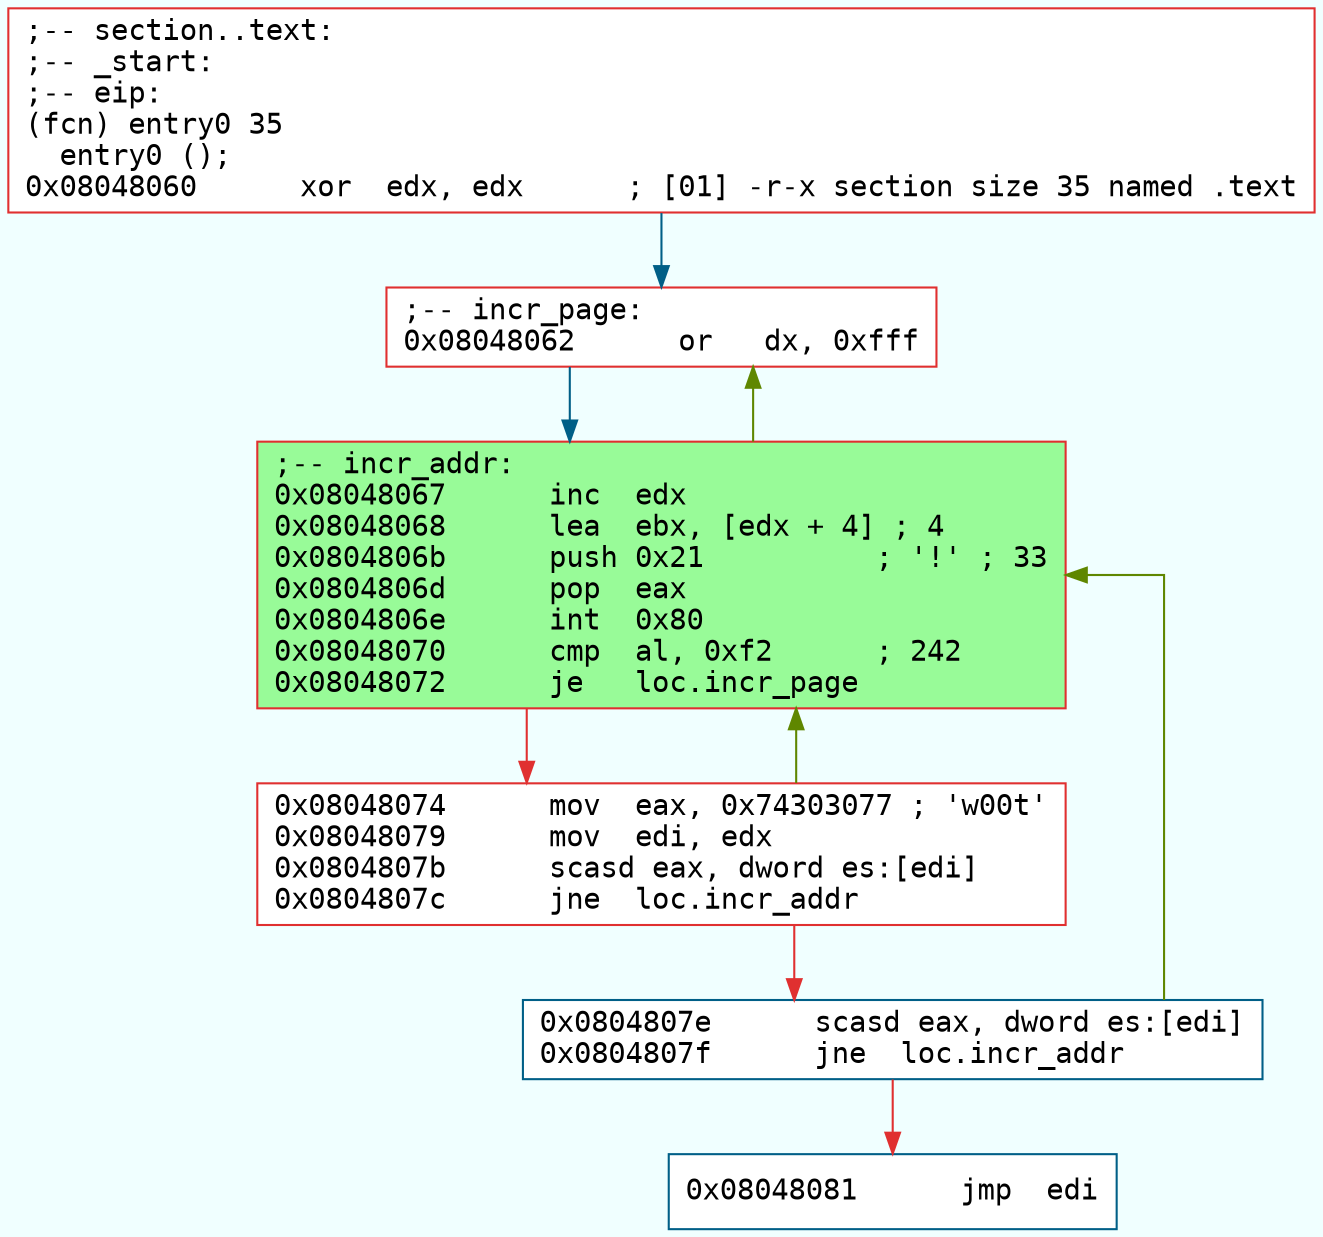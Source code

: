 digraph code {
	graph [bgcolor=azure fontsize=8 fontname="Courier" splines="ortho"];
	node [fillcolor=gray style=filled shape=box];
	edge [arrowhead="normal"];
	"0x08048060" -> "0x08048062" [color="#005f87"];
	"0x08048060" [URL="entry0/0x08048060", fillcolor="white",color="#e03030", fontname="Courier",label=";-- section..text:\l;-- _start:\l;-- eip:\l(fcn) entry0 35\l  entry0 ();\l0x08048060      xor  edx, edx      ; [01] -r-x section size 35 named .text\l"]
	"0x08048062" -> "0x08048067" [color="#005f87"];
	"0x08048062" [URL="entry0/0x08048062", fillcolor="white",color="#e03030", fontname="Courier",label=";-- incr_page:\l0x08048062      or   dx, 0xfff\l"]
	"0x08048067" -> "0x08048062" [color="#5f8700"];
	"0x08048067" -> "0x08048074" [color="#e03030"];
	"0x08048067" [URL="entry0/0x08048067", fillcolor="palegreen",color="#e03030", fontname="Courier",label=";-- incr_addr:\l0x08048067      inc  edx\l0x08048068      lea  ebx, [edx + 4] ; 4\l0x0804806b      push 0x21          ; '!' ; 33\l0x0804806d      pop  eax\l0x0804806e      int  0x80\l0x08048070      cmp  al, 0xf2      ; 242\l0x08048072      je   loc.incr_page\l"]
	"0x08048074" -> "0x08048067" [color="#5f8700"];
	"0x08048074" -> "0x0804807e" [color="#e03030"];
	"0x08048074" [URL="entry0/0x08048074", fillcolor="white",color="#e03030", fontname="Courier",label="0x08048074      mov  eax, 0x74303077 ; 'w00t'\l0x08048079      mov  edi, edx\l0x0804807b      scasd eax, dword es:[edi]\l0x0804807c      jne  loc.incr_addr\l"]
	"0x0804807e" -> "0x08048067" [color="#5f8700"];
	"0x0804807e" -> "0x08048081" [color="#e03030"];
	"0x0804807e" [URL="entry0/0x0804807e", fillcolor="white",color="#005f87", fontname="Courier",label="0x0804807e      scasd eax, dword es:[edi]\l0x0804807f      jne  loc.incr_addr\l"]
	"0x08048081" [URL="entry0/0x08048081", fillcolor="white",color="#005f87", fontname="Courier",label="0x08048081      jmp  edi\l"]
}
